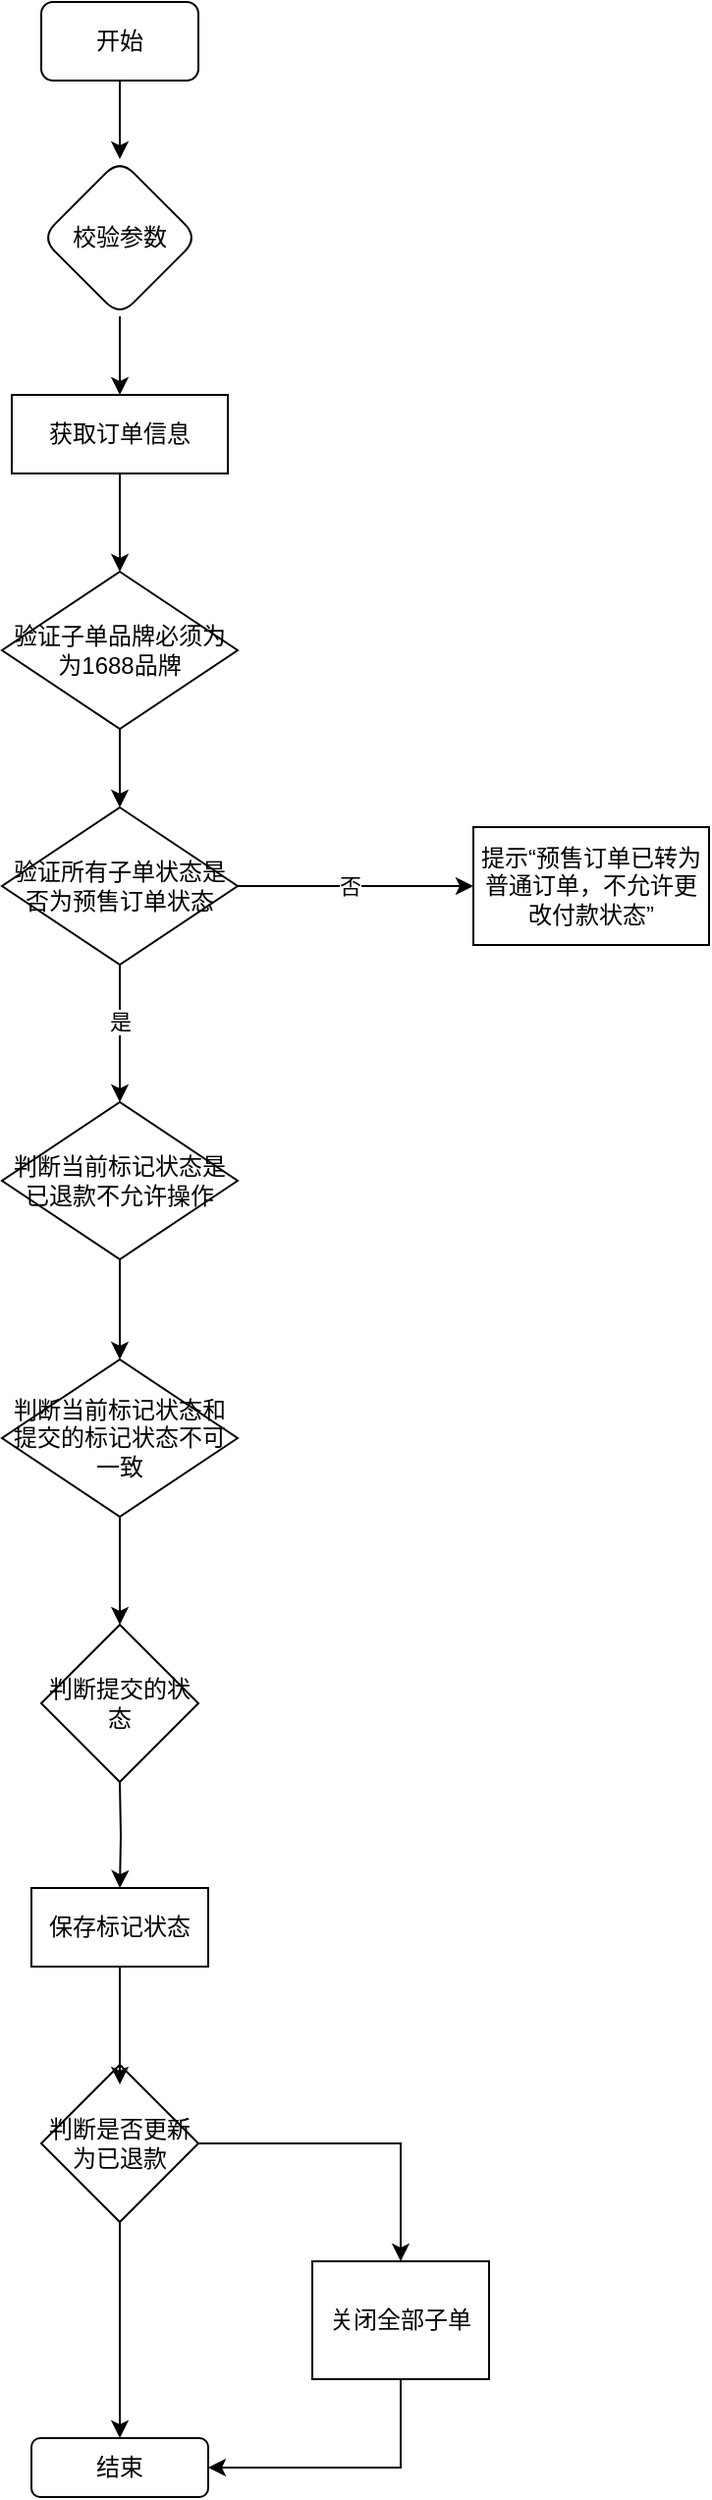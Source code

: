 <mxfile version="22.1.5" type="github">
  <diagram name="第 1 页" id="8ssVTDq5s0VuUs4Fk0B0">
    <mxGraphModel dx="1114" dy="570" grid="1" gridSize="10" guides="1" tooltips="1" connect="1" arrows="1" fold="1" page="1" pageScale="1" pageWidth="827" pageHeight="1169" math="0" shadow="0">
      <root>
        <mxCell id="0" />
        <mxCell id="1" parent="0" />
        <mxCell id="L8e8LoBa5Zj_JNY19spO-12" value="" style="edgeStyle=orthogonalEdgeStyle;rounded=1;orthogonalLoop=1;jettySize=auto;html=1;" parent="1" source="L8e8LoBa5Zj_JNY19spO-1" target="L8e8LoBa5Zj_JNY19spO-11" edge="1">
          <mxGeometry relative="1" as="geometry" />
        </mxCell>
        <mxCell id="L8e8LoBa5Zj_JNY19spO-1" value="开始" style="rounded=1;whiteSpace=wrap;html=1;" parent="1" vertex="1">
          <mxGeometry x="340" y="10" width="80" height="40" as="geometry" />
        </mxCell>
        <mxCell id="L8e8LoBa5Zj_JNY19spO-14" value="" style="edgeStyle=orthogonalEdgeStyle;rounded=1;orthogonalLoop=1;jettySize=auto;html=1;" parent="1" source="L8e8LoBa5Zj_JNY19spO-11" edge="1">
          <mxGeometry relative="1" as="geometry">
            <mxPoint x="380" y="210" as="targetPoint" />
          </mxGeometry>
        </mxCell>
        <mxCell id="L8e8LoBa5Zj_JNY19spO-11" value="校验参数" style="rhombus;whiteSpace=wrap;html=1;rounded=1;" parent="1" vertex="1">
          <mxGeometry x="340" y="90" width="80" height="80" as="geometry" />
        </mxCell>
        <mxCell id="L8e8LoBa5Zj_JNY19spO-20" value="" style="endArrow=classic;html=1;rounded=1;" parent="1" edge="1">
          <mxGeometry width="50" height="50" relative="1" as="geometry">
            <mxPoint x="380" y="370" as="sourcePoint" />
            <mxPoint x="380" y="420" as="targetPoint" />
          </mxGeometry>
        </mxCell>
        <mxCell id="L8e8LoBa5Zj_JNY19spO-22" value="判断当前标记状态和提交的标记状态不可一致" style="rhombus;whiteSpace=wrap;html=1;direction=south;" parent="1" vertex="1">
          <mxGeometry x="320" y="701" width="120" height="80" as="geometry" />
        </mxCell>
        <mxCell id="L8e8LoBa5Zj_JNY19spO-39" value="" style="edgeStyle=orthogonalEdgeStyle;rounded=0;orthogonalLoop=1;jettySize=auto;html=1;" parent="1" target="L8e8LoBa5Zj_JNY19spO-38" edge="1">
          <mxGeometry relative="1" as="geometry">
            <mxPoint x="380" y="916" as="sourcePoint" />
          </mxGeometry>
        </mxCell>
        <mxCell id="L8e8LoBa5Zj_JNY19spO-46" value="" style="edgeStyle=orthogonalEdgeStyle;rounded=0;orthogonalLoop=1;jettySize=auto;html=1;exitX=1;exitY=0.5;exitDx=0;exitDy=0;" parent="1" source="L8e8LoBa5Zj_JNY19spO-22" edge="1">
          <mxGeometry relative="1" as="geometry">
            <mxPoint x="380" y="836" as="targetPoint" />
            <Array as="points">
              <mxPoint x="380" y="820" />
              <mxPoint x="380" y="820" />
            </Array>
          </mxGeometry>
        </mxCell>
        <mxCell id="L8e8LoBa5Zj_JNY19spO-38" value="保存标记状态" style="whiteSpace=wrap;html=1;rounded=0;" parent="1" vertex="1">
          <mxGeometry x="335" y="970" width="90" height="40" as="geometry" />
        </mxCell>
        <mxCell id="L8e8LoBa5Zj_JNY19spO-41" value="" style="edgeStyle=orthogonalEdgeStyle;rounded=0;orthogonalLoop=1;jettySize=auto;html=1;" parent="1" source="L8e8LoBa5Zj_JNY19spO-40" edge="1">
          <mxGeometry relative="1" as="geometry">
            <mxPoint x="380" y="570" as="targetPoint" />
          </mxGeometry>
        </mxCell>
        <mxCell id="ndLWrgGumqkR1J9MvziY-5" value="是" style="edgeLabel;html=1;align=center;verticalAlign=middle;resizable=0;points=[];" vertex="1" connectable="0" parent="L8e8LoBa5Zj_JNY19spO-41">
          <mxGeometry x="-0.179" relative="1" as="geometry">
            <mxPoint as="offset" />
          </mxGeometry>
        </mxCell>
        <mxCell id="ndLWrgGumqkR1J9MvziY-7" value="" style="edgeStyle=orthogonalEdgeStyle;rounded=0;orthogonalLoop=1;jettySize=auto;html=1;" edge="1" parent="1" source="L8e8LoBa5Zj_JNY19spO-40" target="ndLWrgGumqkR1J9MvziY-6">
          <mxGeometry relative="1" as="geometry" />
        </mxCell>
        <mxCell id="ndLWrgGumqkR1J9MvziY-8" value="否" style="edgeLabel;html=1;align=center;verticalAlign=middle;resizable=0;points=[];" vertex="1" connectable="0" parent="ndLWrgGumqkR1J9MvziY-7">
          <mxGeometry x="-0.05" relative="1" as="geometry">
            <mxPoint as="offset" />
          </mxGeometry>
        </mxCell>
        <mxCell id="L8e8LoBa5Zj_JNY19spO-40" value="验证所有子单状态是否为预售订单状态" style="rhombus;whiteSpace=wrap;html=1;" parent="1" vertex="1">
          <mxGeometry x="320" y="420" width="120" height="80" as="geometry" />
        </mxCell>
        <mxCell id="L8e8LoBa5Zj_JNY19spO-48" value="" style="endArrow=classic;html=1;rounded=1;" parent="1" edge="1">
          <mxGeometry width="50" height="50" relative="1" as="geometry">
            <mxPoint x="380" y="250" as="sourcePoint" />
            <mxPoint x="380" y="300" as="targetPoint" />
          </mxGeometry>
        </mxCell>
        <mxCell id="L8e8LoBa5Zj_JNY19spO-49" value="验证子单品牌必须为为1688品牌" style="rhombus;whiteSpace=wrap;html=1;" parent="1" vertex="1">
          <mxGeometry x="320" y="300" width="120" height="80" as="geometry" />
        </mxCell>
        <mxCell id="pVyvvOql4PxAlPMc0o3i-5" value="获取订单信息" style="rounded=0;whiteSpace=wrap;html=1;" parent="1" vertex="1">
          <mxGeometry x="325" y="210" width="110" height="40" as="geometry" />
        </mxCell>
        <mxCell id="pVyvvOql4PxAlPMc0o3i-6" value="" style="endArrow=classic;html=1;rounded=0;exitX=0.5;exitY=1;exitDx=0;exitDy=0;" parent="1" source="ndLWrgGumqkR1J9MvziY-19" target="pVyvvOql4PxAlPMc0o3i-4" edge="1">
          <mxGeometry width="50" height="50" relative="1" as="geometry">
            <mxPoint x="380" y="1246" as="sourcePoint" />
            <mxPoint x="380" y="1326" as="targetPoint" />
          </mxGeometry>
        </mxCell>
        <mxCell id="pVyvvOql4PxAlPMc0o3i-4" value="结束" style="rounded=1;whiteSpace=wrap;html=1;" parent="1" vertex="1">
          <mxGeometry x="335" y="1250" width="90" height="30" as="geometry" />
        </mxCell>
        <mxCell id="ndLWrgGumqkR1J9MvziY-2" value="判断提交的状态" style="rhombus;whiteSpace=wrap;html=1;" vertex="1" parent="1">
          <mxGeometry x="340" y="836" width="80" height="80" as="geometry" />
        </mxCell>
        <mxCell id="ndLWrgGumqkR1J9MvziY-6" value="提示“预售订单已转为普通订单，不允许更改付款状态”" style="whiteSpace=wrap;html=1;" vertex="1" parent="1">
          <mxGeometry x="560" y="430" width="120" height="60" as="geometry" />
        </mxCell>
        <mxCell id="ndLWrgGumqkR1J9MvziY-10" value="" style="endArrow=classic;html=1;rounded=0;exitX=1;exitY=0.5;exitDx=0;exitDy=0;entryX=0.5;entryY=0;entryDx=0;entryDy=0;" edge="1" parent="1" target="ndLWrgGumqkR1J9MvziY-16">
          <mxGeometry width="50" height="50" relative="1" as="geometry">
            <mxPoint x="420" y="1100" as="sourcePoint" />
            <mxPoint x="520" y="1170" as="targetPoint" />
            <Array as="points">
              <mxPoint x="420" y="1100" />
              <mxPoint x="523" y="1100" />
            </Array>
          </mxGeometry>
        </mxCell>
        <mxCell id="ndLWrgGumqkR1J9MvziY-16" value="关闭全部子单" style="rounded=0;whiteSpace=wrap;html=1;" vertex="1" parent="1">
          <mxGeometry x="478" y="1160" width="90" height="60" as="geometry" />
        </mxCell>
        <mxCell id="ndLWrgGumqkR1J9MvziY-17" value="判断当前标记状态是已退款不允许操作" style="rhombus;whiteSpace=wrap;html=1;direction=south;" vertex="1" parent="1">
          <mxGeometry x="320" y="570" width="120" height="80" as="geometry" />
        </mxCell>
        <mxCell id="ndLWrgGumqkR1J9MvziY-18" value="" style="edgeStyle=orthogonalEdgeStyle;rounded=0;orthogonalLoop=1;jettySize=auto;html=1;exitX=1;exitY=0.5;exitDx=0;exitDy=0;entryX=0;entryY=0.5;entryDx=0;entryDy=0;" edge="1" source="ndLWrgGumqkR1J9MvziY-17" parent="1" target="L8e8LoBa5Zj_JNY19spO-22">
          <mxGeometry relative="1" as="geometry">
            <mxPoint x="380" y="694" as="targetPoint" />
            <Array as="points" />
          </mxGeometry>
        </mxCell>
        <mxCell id="ndLWrgGumqkR1J9MvziY-19" value="判断是否更新为已退款" style="rhombus;whiteSpace=wrap;html=1;" vertex="1" parent="1">
          <mxGeometry x="340" y="1060" width="80" height="80" as="geometry" />
        </mxCell>
        <mxCell id="ndLWrgGumqkR1J9MvziY-20" value="" style="endArrow=classic;html=1;rounded=0;exitX=0.5;exitY=1;exitDx=0;exitDy=0;" edge="1" parent="1" source="L8e8LoBa5Zj_JNY19spO-38">
          <mxGeometry width="50" height="50" relative="1" as="geometry">
            <mxPoint x="330" y="1120" as="sourcePoint" />
            <mxPoint x="380" y="1070" as="targetPoint" />
          </mxGeometry>
        </mxCell>
        <mxCell id="ndLWrgGumqkR1J9MvziY-21" value="" style="endArrow=classic;html=1;rounded=0;exitX=0.5;exitY=1;exitDx=0;exitDy=0;entryX=1;entryY=0.5;entryDx=0;entryDy=0;" edge="1" parent="1" source="ndLWrgGumqkR1J9MvziY-16" target="pVyvvOql4PxAlPMc0o3i-4">
          <mxGeometry width="50" height="50" relative="1" as="geometry">
            <mxPoint x="390" y="1120" as="sourcePoint" />
            <mxPoint x="440" y="1070" as="targetPoint" />
            <Array as="points">
              <mxPoint x="523" y="1265" />
            </Array>
          </mxGeometry>
        </mxCell>
      </root>
    </mxGraphModel>
  </diagram>
</mxfile>
